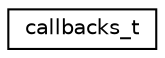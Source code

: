 digraph "Graphical Class Hierarchy"
{
 // LATEX_PDF_SIZE
  edge [fontname="Helvetica",fontsize="10",labelfontname="Helvetica",labelfontsize="10"];
  node [fontname="Helvetica",fontsize="10",shape=record];
  rankdir="LR";
  Node0 [label="callbacks_t",height=0.2,width=0.4,color="black", fillcolor="white", style="filled",URL="$structcallbacks__t.html",tooltip=" "];
}
